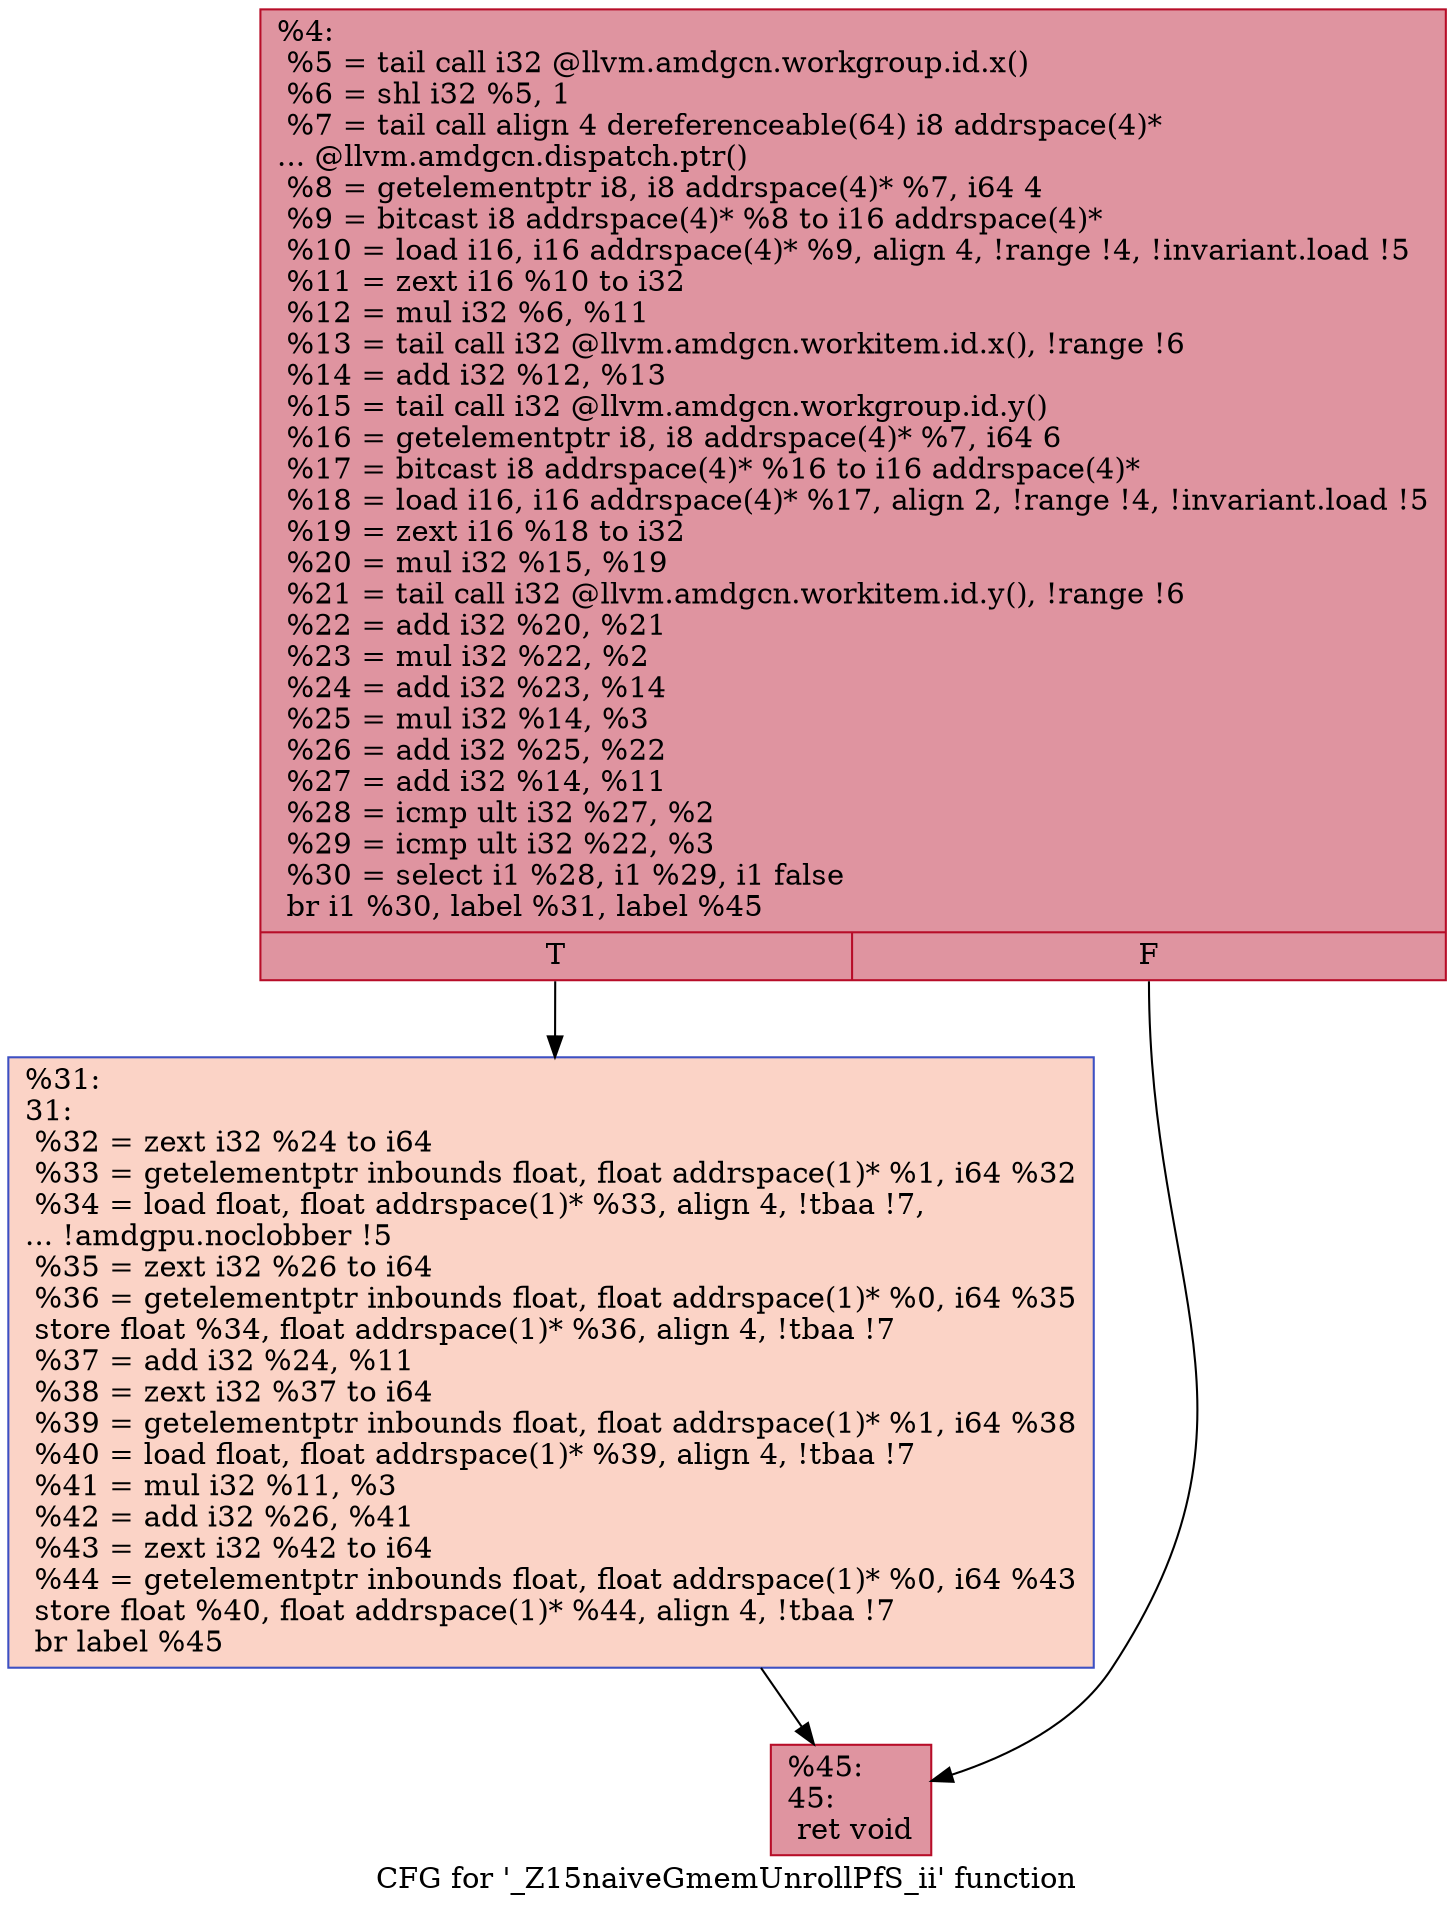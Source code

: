 digraph "CFG for '_Z15naiveGmemUnrollPfS_ii' function" {
	label="CFG for '_Z15naiveGmemUnrollPfS_ii' function";

	Node0x5af8540 [shape=record,color="#b70d28ff", style=filled, fillcolor="#b70d2870",label="{%4:\l  %5 = tail call i32 @llvm.amdgcn.workgroup.id.x()\l  %6 = shl i32 %5, 1\l  %7 = tail call align 4 dereferenceable(64) i8 addrspace(4)*\l... @llvm.amdgcn.dispatch.ptr()\l  %8 = getelementptr i8, i8 addrspace(4)* %7, i64 4\l  %9 = bitcast i8 addrspace(4)* %8 to i16 addrspace(4)*\l  %10 = load i16, i16 addrspace(4)* %9, align 4, !range !4, !invariant.load !5\l  %11 = zext i16 %10 to i32\l  %12 = mul i32 %6, %11\l  %13 = tail call i32 @llvm.amdgcn.workitem.id.x(), !range !6\l  %14 = add i32 %12, %13\l  %15 = tail call i32 @llvm.amdgcn.workgroup.id.y()\l  %16 = getelementptr i8, i8 addrspace(4)* %7, i64 6\l  %17 = bitcast i8 addrspace(4)* %16 to i16 addrspace(4)*\l  %18 = load i16, i16 addrspace(4)* %17, align 2, !range !4, !invariant.load !5\l  %19 = zext i16 %18 to i32\l  %20 = mul i32 %15, %19\l  %21 = tail call i32 @llvm.amdgcn.workitem.id.y(), !range !6\l  %22 = add i32 %20, %21\l  %23 = mul i32 %22, %2\l  %24 = add i32 %23, %14\l  %25 = mul i32 %14, %3\l  %26 = add i32 %25, %22\l  %27 = add i32 %14, %11\l  %28 = icmp ult i32 %27, %2\l  %29 = icmp ult i32 %22, %3\l  %30 = select i1 %28, i1 %29, i1 false\l  br i1 %30, label %31, label %45\l|{<s0>T|<s1>F}}"];
	Node0x5af8540:s0 -> Node0x5afc390;
	Node0x5af8540:s1 -> Node0x5afc420;
	Node0x5afc390 [shape=record,color="#3d50c3ff", style=filled, fillcolor="#f59c7d70",label="{%31:\l31:                                               \l  %32 = zext i32 %24 to i64\l  %33 = getelementptr inbounds float, float addrspace(1)* %1, i64 %32\l  %34 = load float, float addrspace(1)* %33, align 4, !tbaa !7,\l... !amdgpu.noclobber !5\l  %35 = zext i32 %26 to i64\l  %36 = getelementptr inbounds float, float addrspace(1)* %0, i64 %35\l  store float %34, float addrspace(1)* %36, align 4, !tbaa !7\l  %37 = add i32 %24, %11\l  %38 = zext i32 %37 to i64\l  %39 = getelementptr inbounds float, float addrspace(1)* %1, i64 %38\l  %40 = load float, float addrspace(1)* %39, align 4, !tbaa !7\l  %41 = mul i32 %11, %3\l  %42 = add i32 %26, %41\l  %43 = zext i32 %42 to i64\l  %44 = getelementptr inbounds float, float addrspace(1)* %0, i64 %43\l  store float %40, float addrspace(1)* %44, align 4, !tbaa !7\l  br label %45\l}"];
	Node0x5afc390 -> Node0x5afc420;
	Node0x5afc420 [shape=record,color="#b70d28ff", style=filled, fillcolor="#b70d2870",label="{%45:\l45:                                               \l  ret void\l}"];
}
